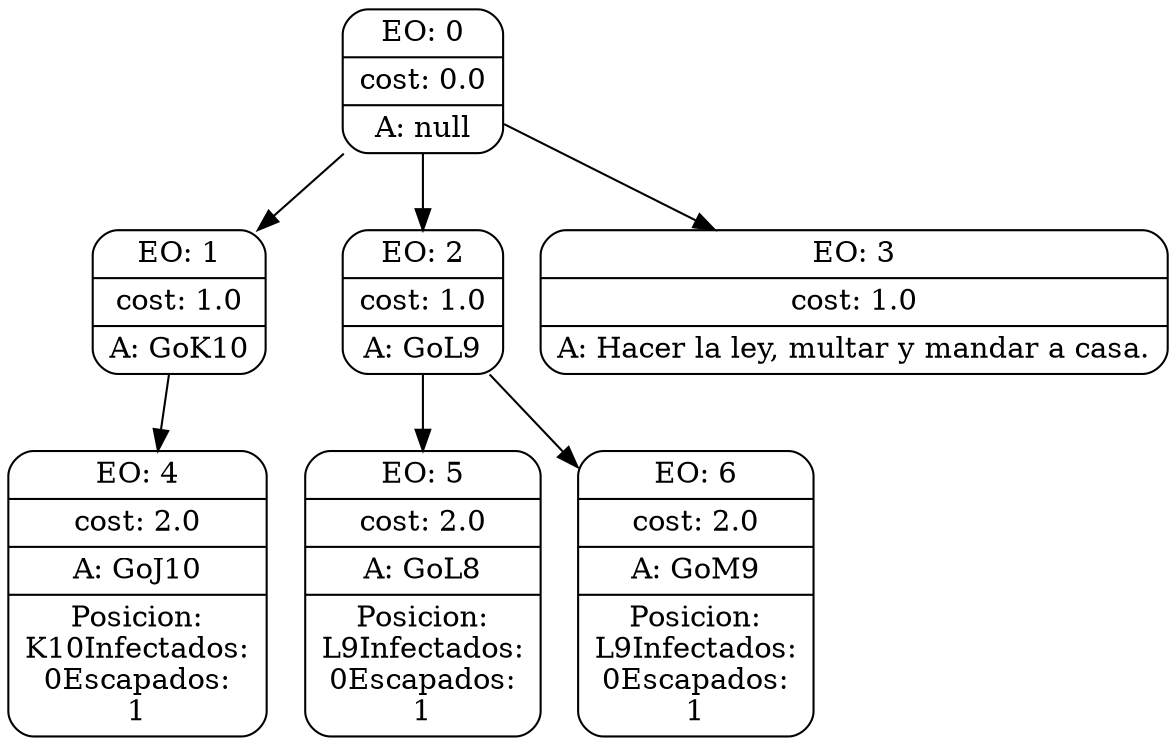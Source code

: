 digraph g {
node [shape = Mrecord];
nodo0[label="{EO: 0|cost: 0.0|A: null}"]
nodo1[label="{EO: 1|cost: 1.0|A: GoK10}"]
nodo4[label="{EO: 4|cost: 2.0|A: GoJ10|Posicion:\nK10
Infectados:\n0
Escapados:\n1}"]

nodo1 -> nodo4;

nodo0 -> nodo1;
nodo2[label="{EO: 2|cost: 1.0|A: GoL9}"]
nodo5[label="{EO: 5|cost: 2.0|A: GoL8|Posicion:\nL9
Infectados:\n0
Escapados:\n1}"]

nodo2 -> nodo5;
nodo6[label="{EO: 6|cost: 2.0|A: GoM9|Posicion:\nL9
Infectados:\n0
Escapados:\n1}"]

nodo2 -> nodo6;

nodo0 -> nodo2;
nodo3[label="{EO: 3|cost: 1.0|A: Hacer la ley, multar y mandar a casa.}"]

nodo0 -> nodo3;


}